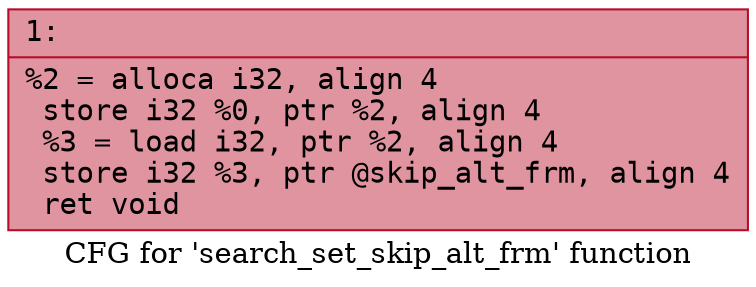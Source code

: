 digraph "CFG for 'search_set_skip_alt_frm' function" {
	label="CFG for 'search_set_skip_alt_frm' function";

	Node0x600002005e00 [shape=record,color="#b70d28ff", style=filled, fillcolor="#b70d2870" fontname="Courier",label="{1:\l|  %2 = alloca i32, align 4\l  store i32 %0, ptr %2, align 4\l  %3 = load i32, ptr %2, align 4\l  store i32 %3, ptr @skip_alt_frm, align 4\l  ret void\l}"];
}
